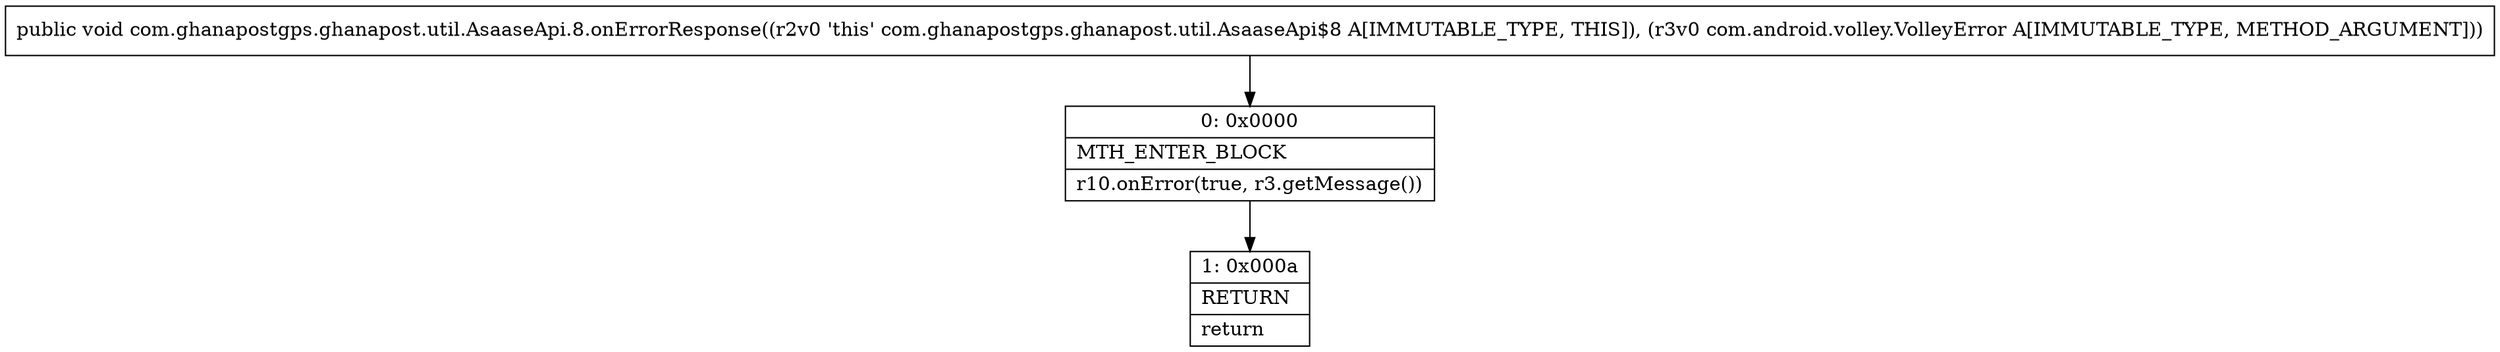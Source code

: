 digraph "CFG forcom.ghanapostgps.ghanapost.util.AsaaseApi.8.onErrorResponse(Lcom\/android\/volley\/VolleyError;)V" {
Node_0 [shape=record,label="{0\:\ 0x0000|MTH_ENTER_BLOCK\l|r10.onError(true, r3.getMessage())\l}"];
Node_1 [shape=record,label="{1\:\ 0x000a|RETURN\l|return\l}"];
MethodNode[shape=record,label="{public void com.ghanapostgps.ghanapost.util.AsaaseApi.8.onErrorResponse((r2v0 'this' com.ghanapostgps.ghanapost.util.AsaaseApi$8 A[IMMUTABLE_TYPE, THIS]), (r3v0 com.android.volley.VolleyError A[IMMUTABLE_TYPE, METHOD_ARGUMENT])) }"];
MethodNode -> Node_0;
Node_0 -> Node_1;
}

